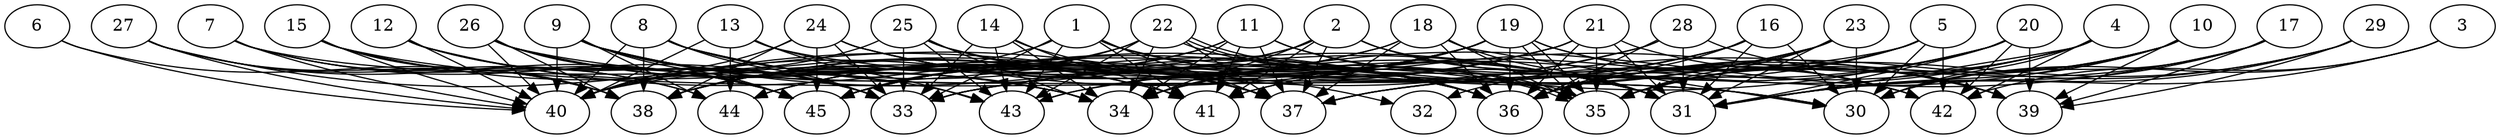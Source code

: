 // DAG automatically generated by daggen at Thu Oct  3 14:07:24 2019
// ./daggen --dot -n 45 --ccr 0.5 --fat 0.9 --regular 0.9 --density 0.6 --mindata 5242880 --maxdata 52428800 
digraph G {
  1 [size="50061312", alpha="0.12", expect_size="25030656"] 
  1 -> 33 [size ="25030656"]
  1 -> 36 [size ="25030656"]
  1 -> 37 [size ="25030656"]
  1 -> 38 [size ="25030656"]
  1 -> 39 [size ="25030656"]
  1 -> 41 [size ="25030656"]
  1 -> 43 [size ="25030656"]
  2 [size="18485248", alpha="0.01", expect_size="9242624"] 
  2 -> 31 [size ="9242624"]
  2 -> 34 [size ="9242624"]
  2 -> 37 [size ="9242624"]
  2 -> 41 [size ="9242624"]
  2 -> 42 [size ="9242624"]
  2 -> 44 [size ="9242624"]
  2 -> 45 [size ="9242624"]
  3 [size="98805760", alpha="0.17", expect_size="49402880"] 
  3 -> 30 [size ="49402880"]
  3 -> 31 [size ="49402880"]
  3 -> 42 [size ="49402880"]
  4 [size="64696320", alpha="0.15", expect_size="32348160"] 
  4 -> 30 [size ="32348160"]
  4 -> 31 [size ="32348160"]
  4 -> 36 [size ="32348160"]
  4 -> 37 [size ="32348160"]
  4 -> 41 [size ="32348160"]
  4 -> 42 [size ="32348160"]
  5 [size="53217280", alpha="0.16", expect_size="26608640"] 
  5 -> 30 [size ="26608640"]
  5 -> 32 [size ="26608640"]
  5 -> 35 [size ="26608640"]
  5 -> 36 [size ="26608640"]
  5 -> 37 [size ="26608640"]
  5 -> 40 [size ="26608640"]
  5 -> 42 [size ="26608640"]
  6 [size="21014528", alpha="0.00", expect_size="10507264"] 
  6 -> 38 [size ="10507264"]
  6 -> 40 [size ="10507264"]
  7 [size="93603840", alpha="0.04", expect_size="46801920"] 
  7 -> 33 [size ="46801920"]
  7 -> 35 [size ="46801920"]
  7 -> 40 [size ="46801920"]
  7 -> 44 [size ="46801920"]
  7 -> 45 [size ="46801920"]
  8 [size="58734592", alpha="0.07", expect_size="29367296"] 
  8 -> 31 [size ="29367296"]
  8 -> 33 [size ="29367296"]
  8 -> 34 [size ="29367296"]
  8 -> 36 [size ="29367296"]
  8 -> 38 [size ="29367296"]
  8 -> 40 [size ="29367296"]
  9 [size="45559808", alpha="0.09", expect_size="22779904"] 
  9 -> 31 [size ="22779904"]
  9 -> 33 [size ="22779904"]
  9 -> 36 [size ="22779904"]
  9 -> 40 [size ="22779904"]
  9 -> 41 [size ="22779904"]
  9 -> 43 [size ="22779904"]
  9 -> 44 [size ="22779904"]
  9 -> 45 [size ="22779904"]
  10 [size="63879168", alpha="0.18", expect_size="31939584"] 
  10 -> 30 [size ="31939584"]
  10 -> 31 [size ="31939584"]
  10 -> 35 [size ="31939584"]
  10 -> 36 [size ="31939584"]
  10 -> 37 [size ="31939584"]
  10 -> 39 [size ="31939584"]
  11 [size="74575872", alpha="0.10", expect_size="37287936"] 
  11 -> 31 [size ="37287936"]
  11 -> 34 [size ="37287936"]
  11 -> 35 [size ="37287936"]
  11 -> 37 [size ="37287936"]
  11 -> 38 [size ="37287936"]
  11 -> 41 [size ="37287936"]
  11 -> 45 [size ="37287936"]
  12 [size="39137280", alpha="0.10", expect_size="19568640"] 
  12 -> 33 [size ="19568640"]
  12 -> 34 [size ="19568640"]
  12 -> 36 [size ="19568640"]
  12 -> 40 [size ="19568640"]
  12 -> 45 [size ="19568640"]
  13 [size="44175360", alpha="0.08", expect_size="22087680"] 
  13 -> 30 [size ="22087680"]
  13 -> 37 [size ="22087680"]
  13 -> 40 [size ="22087680"]
  13 -> 43 [size ="22087680"]
  13 -> 44 [size ="22087680"]
  14 [size="30064640", alpha="0.13", expect_size="15032320"] 
  14 -> 32 [size ="15032320"]
  14 -> 33 [size ="15032320"]
  14 -> 34 [size ="15032320"]
  14 -> 41 [size ="15032320"]
  14 -> 43 [size ="15032320"]
  15 [size="98686976", alpha="0.01", expect_size="49343488"] 
  15 -> 30 [size ="49343488"]
  15 -> 38 [size ="49343488"]
  15 -> 40 [size ="49343488"]
  15 -> 41 [size ="49343488"]
  15 -> 45 [size ="49343488"]
  16 [size="80461824", alpha="0.17", expect_size="40230912"] 
  16 -> 30 [size ="40230912"]
  16 -> 31 [size ="40230912"]
  16 -> 34 [size ="40230912"]
  16 -> 36 [size ="40230912"]
  16 -> 43 [size ="40230912"]
  16 -> 45 [size ="40230912"]
  17 [size="81733632", alpha="0.07", expect_size="40866816"] 
  17 -> 30 [size ="40866816"]
  17 -> 31 [size ="40866816"]
  17 -> 34 [size ="40866816"]
  17 -> 36 [size ="40866816"]
  17 -> 39 [size ="40866816"]
  18 [size="99332096", alpha="0.02", expect_size="49666048"] 
  18 -> 30 [size ="49666048"]
  18 -> 31 [size ="49666048"]
  18 -> 35 [size ="49666048"]
  18 -> 36 [size ="49666048"]
  18 -> 37 [size ="49666048"]
  18 -> 40 [size ="49666048"]
  18 -> 44 [size ="49666048"]
  19 [size="37906432", alpha="0.19", expect_size="18953216"] 
  19 -> 34 [size ="18953216"]
  19 -> 35 [size ="18953216"]
  19 -> 35 [size ="18953216"]
  19 -> 36 [size ="18953216"]
  19 -> 38 [size ="18953216"]
  19 -> 39 [size ="18953216"]
  19 -> 42 [size ="18953216"]
  19 -> 43 [size ="18953216"]
  19 -> 44 [size ="18953216"]
  19 -> 45 [size ="18953216"]
  20 [size="82429952", alpha="0.01", expect_size="41214976"] 
  20 -> 31 [size ="41214976"]
  20 -> 33 [size ="41214976"]
  20 -> 35 [size ="41214976"]
  20 -> 37 [size ="41214976"]
  20 -> 39 [size ="41214976"]
  20 -> 41 [size ="41214976"]
  20 -> 42 [size ="41214976"]
  21 [size="73711616", alpha="0.12", expect_size="36855808"] 
  21 -> 31 [size ="36855808"]
  21 -> 33 [size ="36855808"]
  21 -> 35 [size ="36855808"]
  21 -> 36 [size ="36855808"]
  21 -> 38 [size ="36855808"]
  21 -> 39 [size ="36855808"]
  21 -> 45 [size ="36855808"]
  22 [size="24256512", alpha="0.04", expect_size="12128256"] 
  22 -> 34 [size ="12128256"]
  22 -> 35 [size ="12128256"]
  22 -> 35 [size ="12128256"]
  22 -> 36 [size ="12128256"]
  22 -> 37 [size ="12128256"]
  22 -> 38 [size ="12128256"]
  22 -> 43 [size ="12128256"]
  22 -> 45 [size ="12128256"]
  23 [size="70584320", alpha="0.15", expect_size="35292160"] 
  23 -> 30 [size ="35292160"]
  23 -> 31 [size ="35292160"]
  23 -> 33 [size ="35292160"]
  23 -> 35 [size ="35292160"]
  23 -> 36 [size ="35292160"]
  23 -> 45 [size ="35292160"]
  24 [size="13209600", alpha="0.17", expect_size="6604800"] 
  24 -> 31 [size ="6604800"]
  24 -> 33 [size ="6604800"]
  24 -> 36 [size ="6604800"]
  24 -> 38 [size ="6604800"]
  24 -> 40 [size ="6604800"]
  24 -> 42 [size ="6604800"]
  24 -> 45 [size ="6604800"]
  25 [size="72667136", alpha="0.09", expect_size="36333568"] 
  25 -> 31 [size ="36333568"]
  25 -> 33 [size ="36333568"]
  25 -> 34 [size ="36333568"]
  25 -> 37 [size ="36333568"]
  25 -> 40 [size ="36333568"]
  25 -> 43 [size ="36333568"]
  26 [size="78100480", alpha="0.02", expect_size="39050240"] 
  26 -> 30 [size ="39050240"]
  26 -> 33 [size ="39050240"]
  26 -> 34 [size ="39050240"]
  26 -> 37 [size ="39050240"]
  26 -> 38 [size ="39050240"]
  26 -> 40 [size ="39050240"]
  26 -> 45 [size ="39050240"]
  27 [size="64327680", alpha="0.14", expect_size="32163840"] 
  27 -> 37 [size ="32163840"]
  27 -> 38 [size ="32163840"]
  27 -> 40 [size ="32163840"]
  27 -> 44 [size ="32163840"]
  27 -> 45 [size ="32163840"]
  28 [size="96266240", alpha="0.15", expect_size="48133120"] 
  28 -> 31 [size ="48133120"]
  28 -> 33 [size ="48133120"]
  28 -> 36 [size ="48133120"]
  28 -> 39 [size ="48133120"]
  28 -> 40 [size ="48133120"]
  29 [size="12535808", alpha="0.04", expect_size="6267904"] 
  29 -> 31 [size ="6267904"]
  29 -> 35 [size ="6267904"]
  29 -> 36 [size ="6267904"]
  29 -> 39 [size ="6267904"]
  30 [size="102653952", alpha="0.04", expect_size="51326976"] 
  31 [size="13901824", alpha="0.18", expect_size="6950912"] 
  32 [size="68968448", alpha="0.18", expect_size="34484224"] 
  33 [size="87115776", alpha="0.05", expect_size="43557888"] 
  34 [size="62289920", alpha="0.16", expect_size="31144960"] 
  35 [size="48701440", alpha="0.06", expect_size="24350720"] 
  36 [size="89083904", alpha="0.11", expect_size="44541952"] 
  37 [size="99596288", alpha="0.11", expect_size="49798144"] 
  38 [size="68984832", alpha="0.09", expect_size="34492416"] 
  39 [size="45496320", alpha="0.14", expect_size="22748160"] 
  40 [size="64208896", alpha="0.14", expect_size="32104448"] 
  41 [size="84144128", alpha="0.07", expect_size="42072064"] 
  42 [size="75018240", alpha="0.03", expect_size="37509120"] 
  43 [size="65486848", alpha="0.11", expect_size="32743424"] 
  44 [size="89241600", alpha="0.01", expect_size="44620800"] 
  45 [size="71485440", alpha="0.03", expect_size="35742720"] 
}
